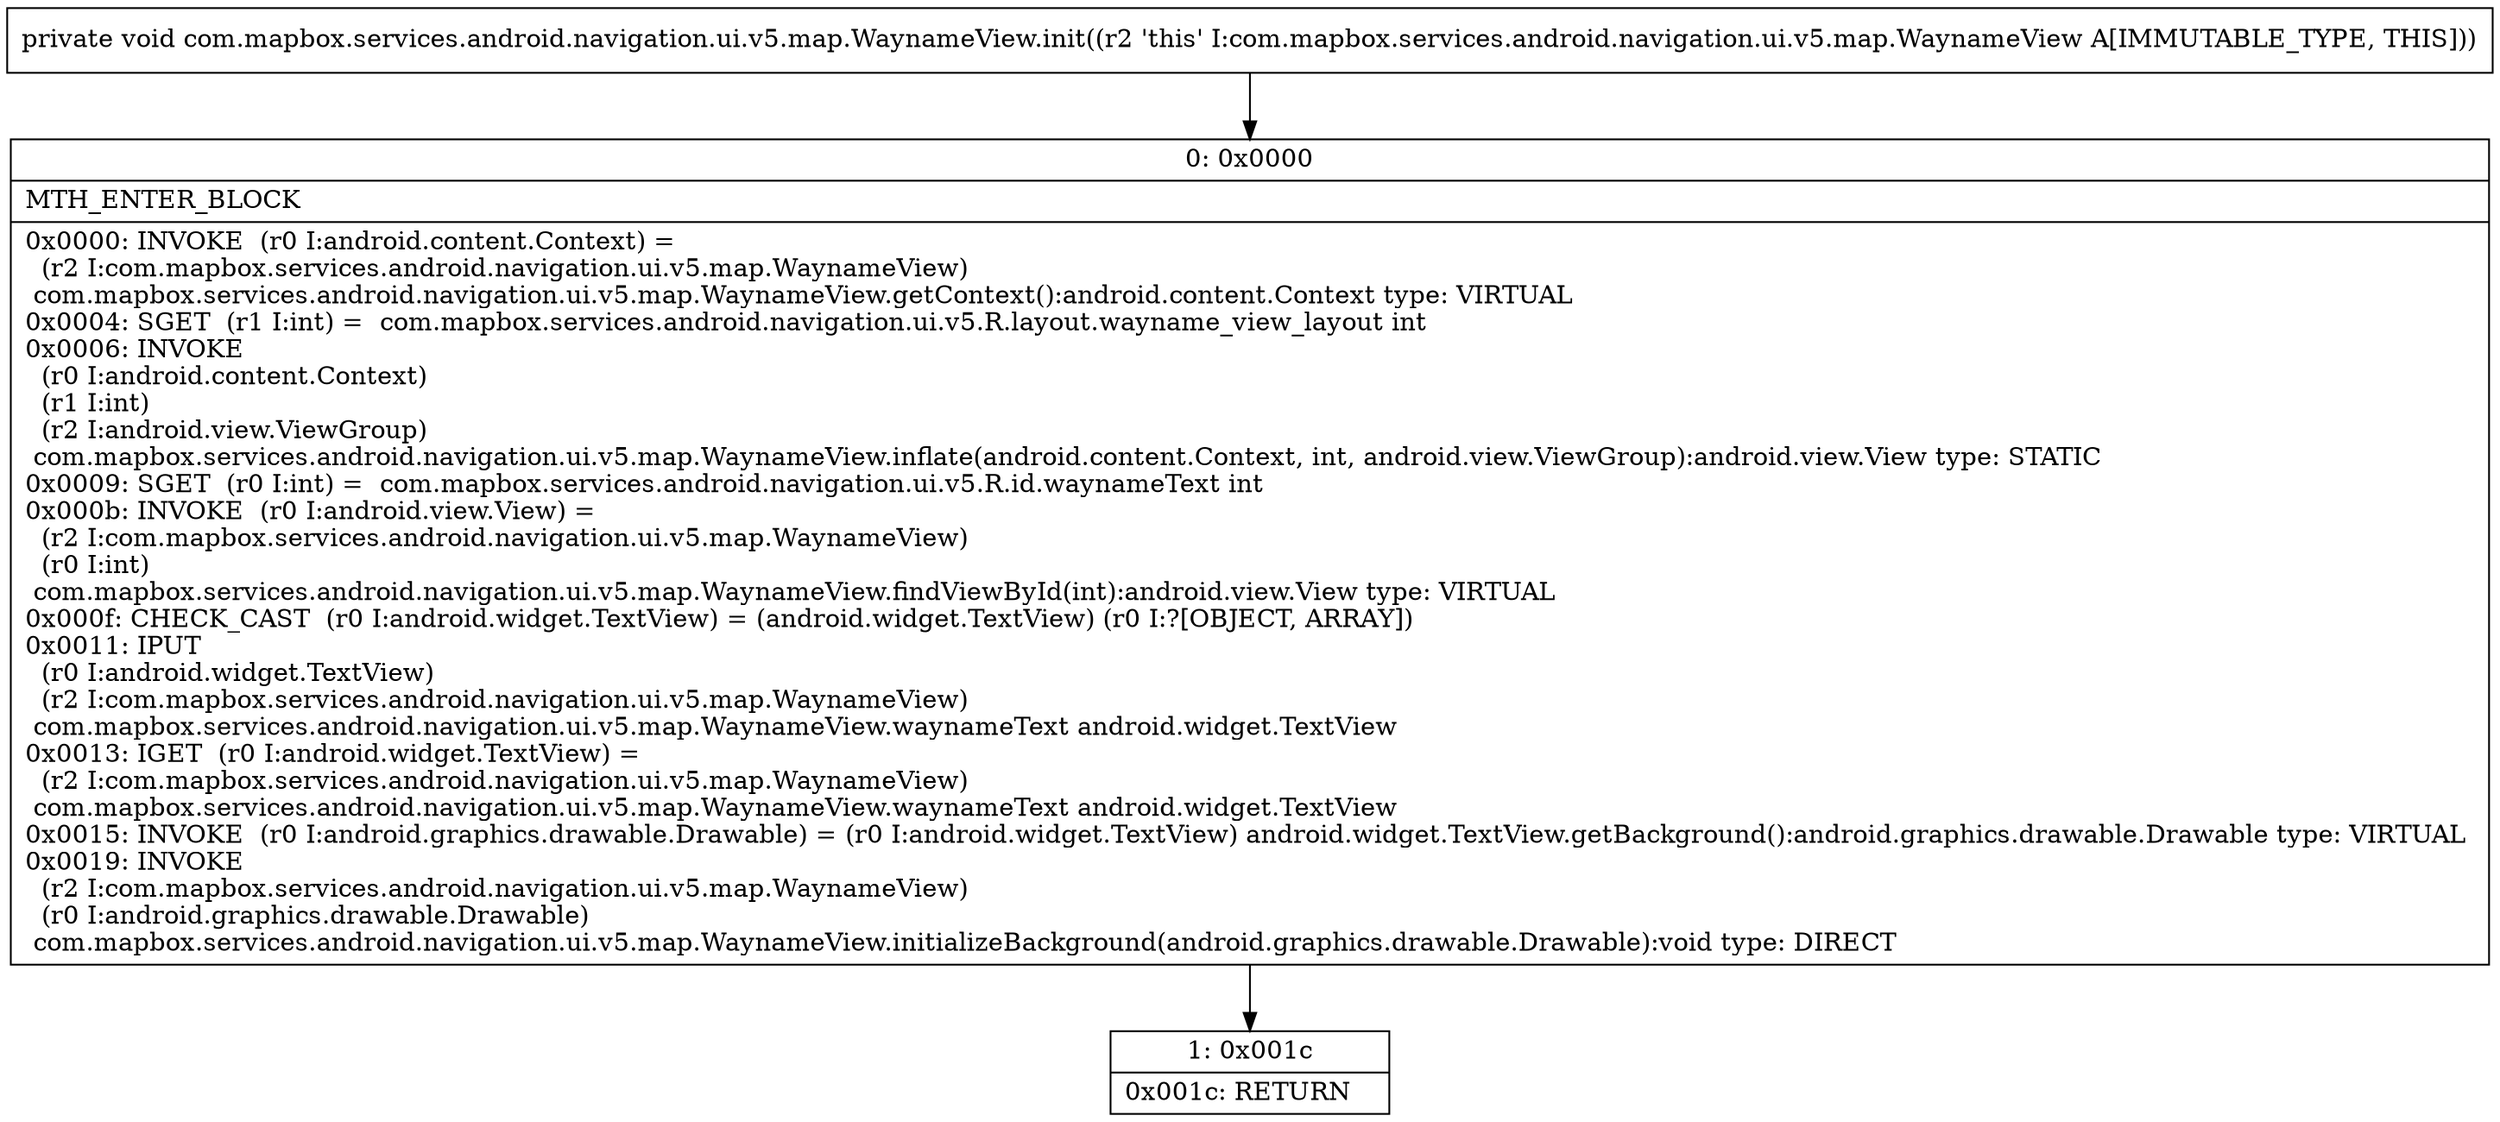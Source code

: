 digraph "CFG forcom.mapbox.services.android.navigation.ui.v5.map.WaynameView.init()V" {
Node_0 [shape=record,label="{0\:\ 0x0000|MTH_ENTER_BLOCK\l|0x0000: INVOKE  (r0 I:android.content.Context) = \l  (r2 I:com.mapbox.services.android.navigation.ui.v5.map.WaynameView)\l com.mapbox.services.android.navigation.ui.v5.map.WaynameView.getContext():android.content.Context type: VIRTUAL \l0x0004: SGET  (r1 I:int) =  com.mapbox.services.android.navigation.ui.v5.R.layout.wayname_view_layout int \l0x0006: INVOKE  \l  (r0 I:android.content.Context)\l  (r1 I:int)\l  (r2 I:android.view.ViewGroup)\l com.mapbox.services.android.navigation.ui.v5.map.WaynameView.inflate(android.content.Context, int, android.view.ViewGroup):android.view.View type: STATIC \l0x0009: SGET  (r0 I:int) =  com.mapbox.services.android.navigation.ui.v5.R.id.waynameText int \l0x000b: INVOKE  (r0 I:android.view.View) = \l  (r2 I:com.mapbox.services.android.navigation.ui.v5.map.WaynameView)\l  (r0 I:int)\l com.mapbox.services.android.navigation.ui.v5.map.WaynameView.findViewById(int):android.view.View type: VIRTUAL \l0x000f: CHECK_CAST  (r0 I:android.widget.TextView) = (android.widget.TextView) (r0 I:?[OBJECT, ARRAY]) \l0x0011: IPUT  \l  (r0 I:android.widget.TextView)\l  (r2 I:com.mapbox.services.android.navigation.ui.v5.map.WaynameView)\l com.mapbox.services.android.navigation.ui.v5.map.WaynameView.waynameText android.widget.TextView \l0x0013: IGET  (r0 I:android.widget.TextView) = \l  (r2 I:com.mapbox.services.android.navigation.ui.v5.map.WaynameView)\l com.mapbox.services.android.navigation.ui.v5.map.WaynameView.waynameText android.widget.TextView \l0x0015: INVOKE  (r0 I:android.graphics.drawable.Drawable) = (r0 I:android.widget.TextView) android.widget.TextView.getBackground():android.graphics.drawable.Drawable type: VIRTUAL \l0x0019: INVOKE  \l  (r2 I:com.mapbox.services.android.navigation.ui.v5.map.WaynameView)\l  (r0 I:android.graphics.drawable.Drawable)\l com.mapbox.services.android.navigation.ui.v5.map.WaynameView.initializeBackground(android.graphics.drawable.Drawable):void type: DIRECT \l}"];
Node_1 [shape=record,label="{1\:\ 0x001c|0x001c: RETURN   \l}"];
MethodNode[shape=record,label="{private void com.mapbox.services.android.navigation.ui.v5.map.WaynameView.init((r2 'this' I:com.mapbox.services.android.navigation.ui.v5.map.WaynameView A[IMMUTABLE_TYPE, THIS])) }"];
MethodNode -> Node_0;
Node_0 -> Node_1;
}

